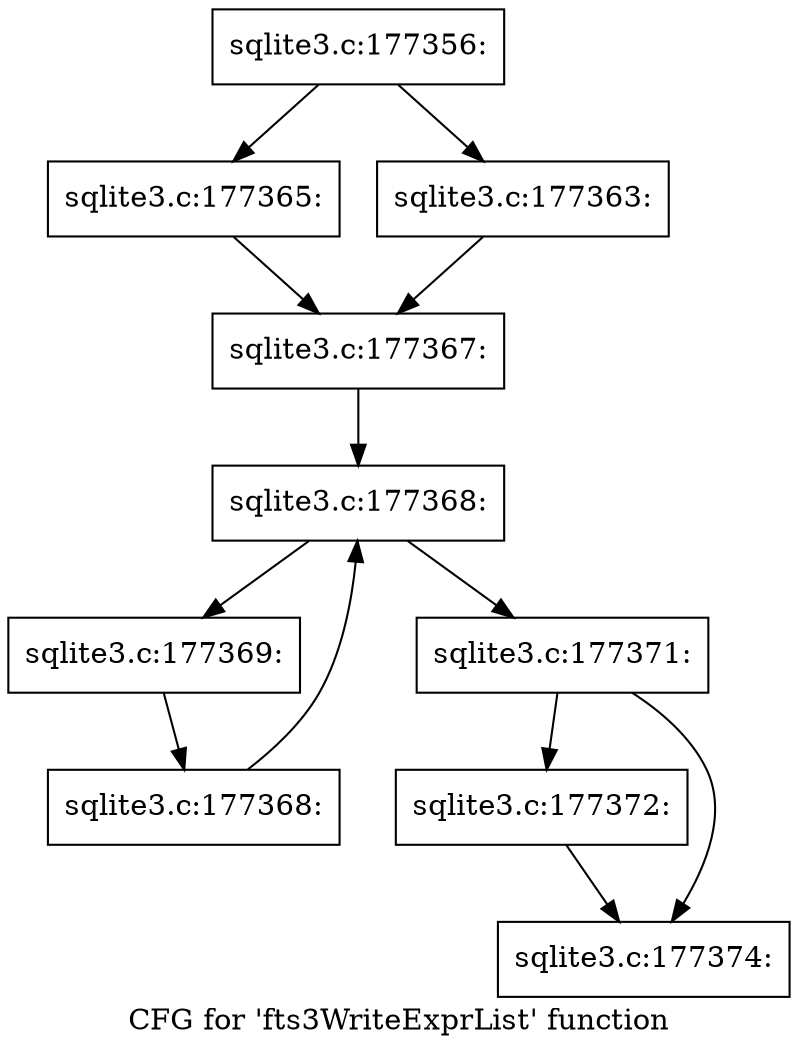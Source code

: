 digraph "CFG for 'fts3WriteExprList' function" {
	label="CFG for 'fts3WriteExprList' function";

	Node0x55c0fad723c0 [shape=record,label="{sqlite3.c:177356:}"];
	Node0x55c0fad723c0 -> Node0x55c0fad771a0;
	Node0x55c0fad723c0 -> Node0x55c0fad77100;
	Node0x55c0fad77100 [shape=record,label="{sqlite3.c:177363:}"];
	Node0x55c0fad77100 -> Node0x55c0fad77150;
	Node0x55c0fad771a0 [shape=record,label="{sqlite3.c:177365:}"];
	Node0x55c0fad771a0 -> Node0x55c0fad77150;
	Node0x55c0fad77150 [shape=record,label="{sqlite3.c:177367:}"];
	Node0x55c0fad77150 -> Node0x55c0fad77f10;
	Node0x55c0fad77f10 [shape=record,label="{sqlite3.c:177368:}"];
	Node0x55c0fad77f10 -> Node0x55c0fad78130;
	Node0x55c0fad77f10 -> Node0x55c0fad77d60;
	Node0x55c0fad78130 [shape=record,label="{sqlite3.c:177369:}"];
	Node0x55c0fad78130 -> Node0x55c0fad780a0;
	Node0x55c0fad780a0 [shape=record,label="{sqlite3.c:177368:}"];
	Node0x55c0fad780a0 -> Node0x55c0fad77f10;
	Node0x55c0fad77d60 [shape=record,label="{sqlite3.c:177371:}"];
	Node0x55c0fad77d60 -> Node0x55c0fad78fb0;
	Node0x55c0fad77d60 -> Node0x55c0fad79000;
	Node0x55c0fad78fb0 [shape=record,label="{sqlite3.c:177372:}"];
	Node0x55c0fad78fb0 -> Node0x55c0fad79000;
	Node0x55c0fad79000 [shape=record,label="{sqlite3.c:177374:}"];
}

